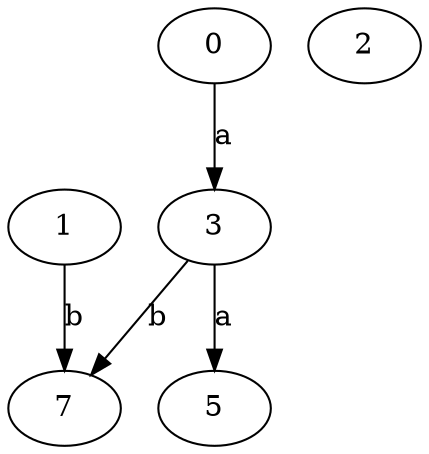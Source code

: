 strict digraph  {
3;
5;
0;
1;
2;
7;
3 -> 5  [label=a];
3 -> 7  [label=b];
0 -> 3  [label=a];
1 -> 7  [label=b];
}
